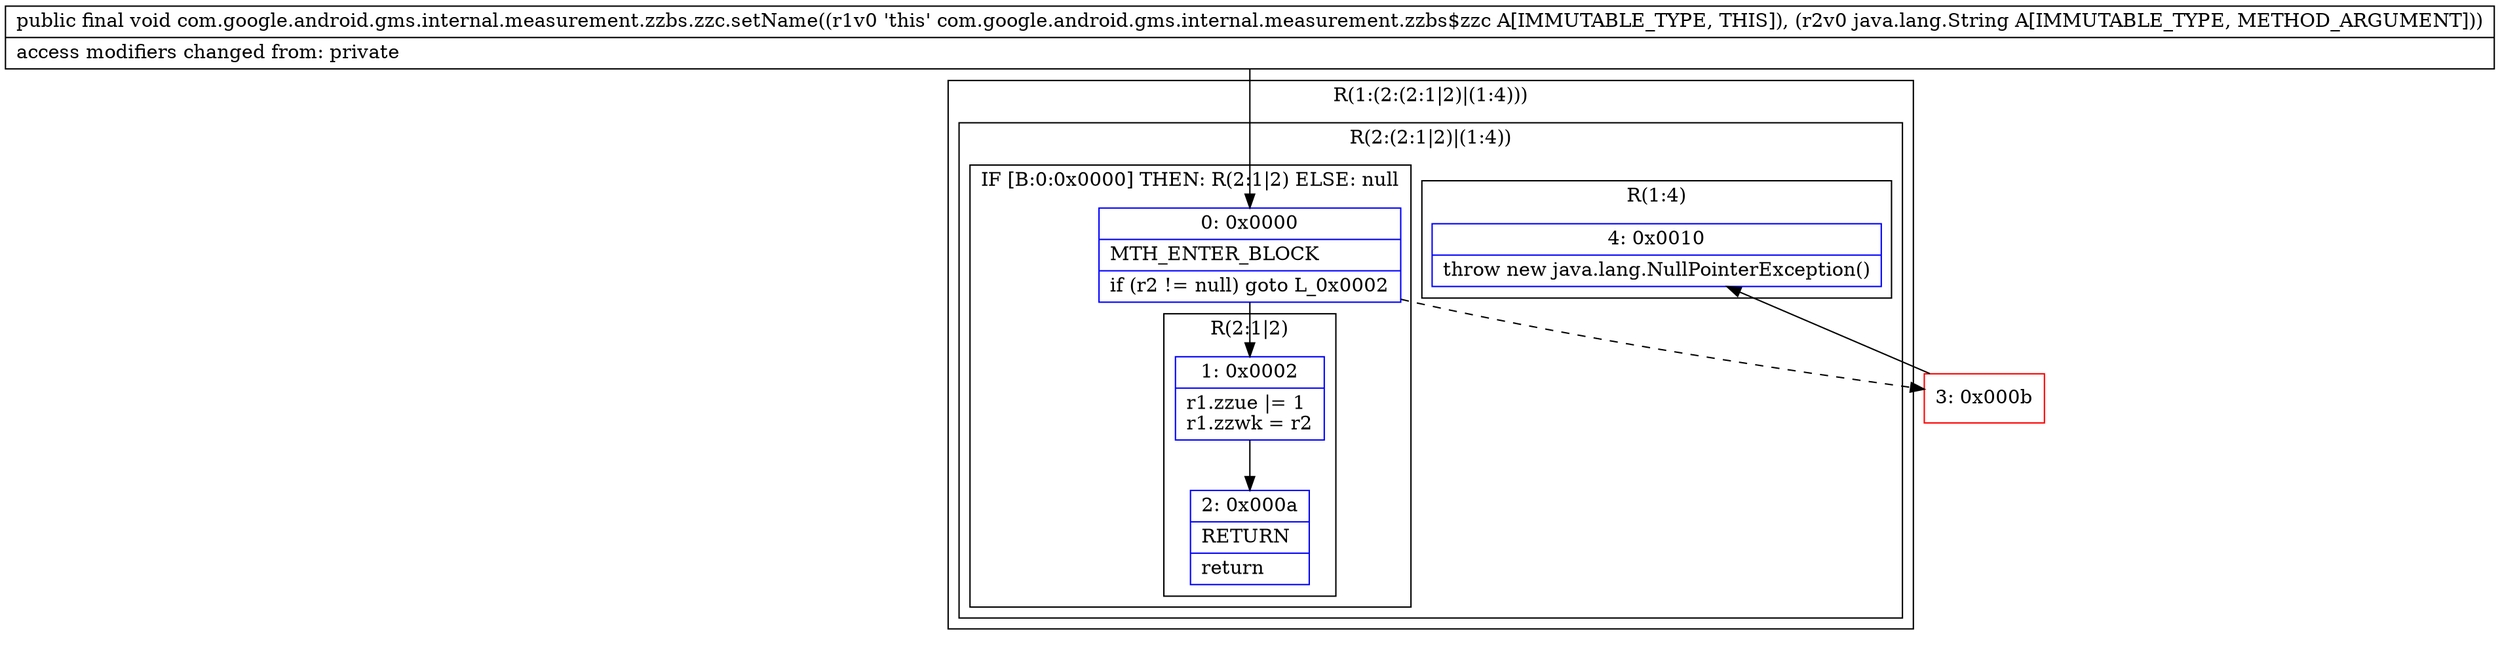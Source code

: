 digraph "CFG forcom.google.android.gms.internal.measurement.zzbs.zzc.setName(Ljava\/lang\/String;)V" {
subgraph cluster_Region_1755058030 {
label = "R(1:(2:(2:1|2)|(1:4)))";
node [shape=record,color=blue];
subgraph cluster_Region_1644585813 {
label = "R(2:(2:1|2)|(1:4))";
node [shape=record,color=blue];
subgraph cluster_IfRegion_255211719 {
label = "IF [B:0:0x0000] THEN: R(2:1|2) ELSE: null";
node [shape=record,color=blue];
Node_0 [shape=record,label="{0\:\ 0x0000|MTH_ENTER_BLOCK\l|if (r2 != null) goto L_0x0002\l}"];
subgraph cluster_Region_406274828 {
label = "R(2:1|2)";
node [shape=record,color=blue];
Node_1 [shape=record,label="{1\:\ 0x0002|r1.zzue \|= 1\lr1.zzwk = r2\l}"];
Node_2 [shape=record,label="{2\:\ 0x000a|RETURN\l|return\l}"];
}
}
subgraph cluster_Region_282646555 {
label = "R(1:4)";
node [shape=record,color=blue];
Node_4 [shape=record,label="{4\:\ 0x0010|throw new java.lang.NullPointerException()\l}"];
}
}
}
Node_3 [shape=record,color=red,label="{3\:\ 0x000b}"];
MethodNode[shape=record,label="{public final void com.google.android.gms.internal.measurement.zzbs.zzc.setName((r1v0 'this' com.google.android.gms.internal.measurement.zzbs$zzc A[IMMUTABLE_TYPE, THIS]), (r2v0 java.lang.String A[IMMUTABLE_TYPE, METHOD_ARGUMENT]))  | access modifiers changed from: private\l}"];
MethodNode -> Node_0;
Node_0 -> Node_1;
Node_0 -> Node_3[style=dashed];
Node_1 -> Node_2;
Node_3 -> Node_4;
}

